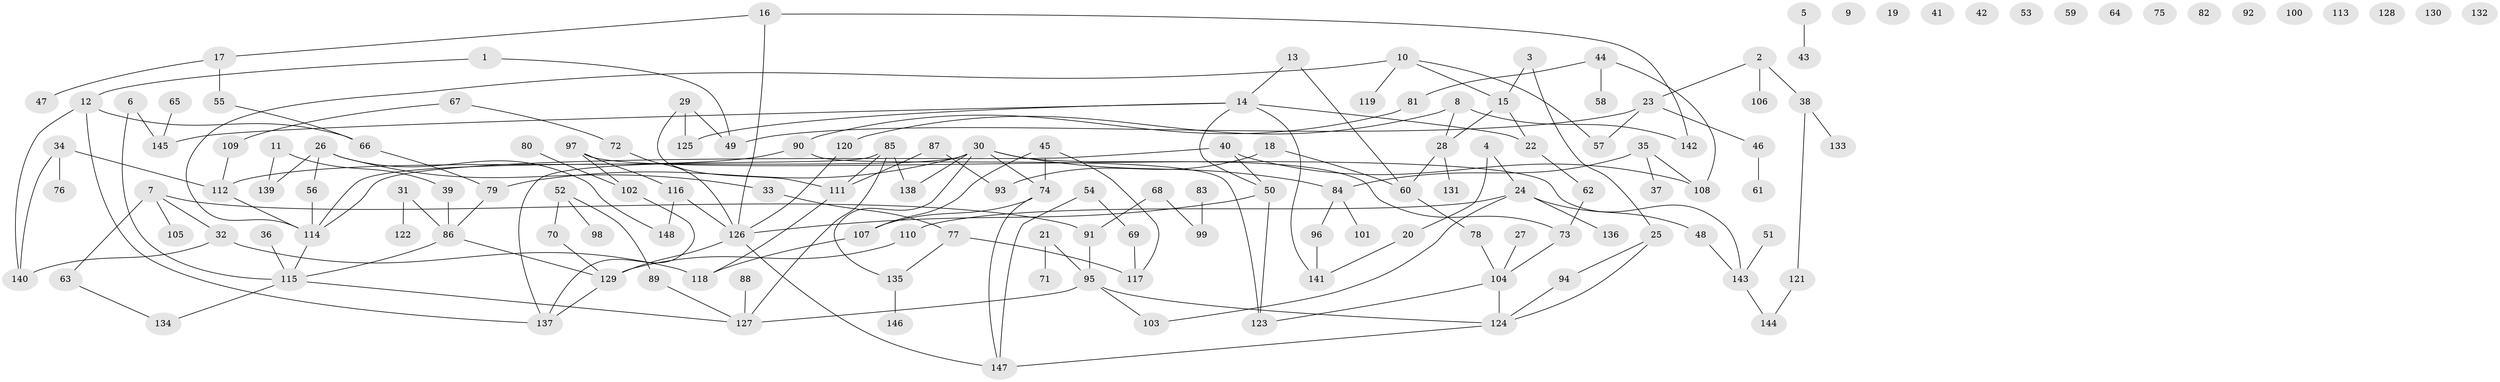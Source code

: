 // Generated by graph-tools (version 1.1) at 2025/49/03/09/25 03:49:03]
// undirected, 148 vertices, 176 edges
graph export_dot {
graph [start="1"]
  node [color=gray90,style=filled];
  1;
  2;
  3;
  4;
  5;
  6;
  7;
  8;
  9;
  10;
  11;
  12;
  13;
  14;
  15;
  16;
  17;
  18;
  19;
  20;
  21;
  22;
  23;
  24;
  25;
  26;
  27;
  28;
  29;
  30;
  31;
  32;
  33;
  34;
  35;
  36;
  37;
  38;
  39;
  40;
  41;
  42;
  43;
  44;
  45;
  46;
  47;
  48;
  49;
  50;
  51;
  52;
  53;
  54;
  55;
  56;
  57;
  58;
  59;
  60;
  61;
  62;
  63;
  64;
  65;
  66;
  67;
  68;
  69;
  70;
  71;
  72;
  73;
  74;
  75;
  76;
  77;
  78;
  79;
  80;
  81;
  82;
  83;
  84;
  85;
  86;
  87;
  88;
  89;
  90;
  91;
  92;
  93;
  94;
  95;
  96;
  97;
  98;
  99;
  100;
  101;
  102;
  103;
  104;
  105;
  106;
  107;
  108;
  109;
  110;
  111;
  112;
  113;
  114;
  115;
  116;
  117;
  118;
  119;
  120;
  121;
  122;
  123;
  124;
  125;
  126;
  127;
  128;
  129;
  130;
  131;
  132;
  133;
  134;
  135;
  136;
  137;
  138;
  139;
  140;
  141;
  142;
  143;
  144;
  145;
  146;
  147;
  148;
  1 -- 12;
  1 -- 49;
  2 -- 23;
  2 -- 38;
  2 -- 106;
  3 -- 15;
  3 -- 25;
  4 -- 20;
  4 -- 24;
  5 -- 43;
  6 -- 115;
  6 -- 145;
  7 -- 32;
  7 -- 63;
  7 -- 91;
  7 -- 105;
  8 -- 28;
  8 -- 120;
  8 -- 142;
  10 -- 15;
  10 -- 57;
  10 -- 114;
  10 -- 119;
  11 -- 39;
  11 -- 139;
  12 -- 66;
  12 -- 137;
  12 -- 140;
  13 -- 14;
  13 -- 60;
  14 -- 22;
  14 -- 50;
  14 -- 125;
  14 -- 141;
  14 -- 145;
  15 -- 22;
  15 -- 28;
  16 -- 17;
  16 -- 126;
  16 -- 142;
  17 -- 47;
  17 -- 55;
  18 -- 60;
  18 -- 93;
  20 -- 141;
  21 -- 71;
  21 -- 95;
  22 -- 62;
  23 -- 46;
  23 -- 49;
  23 -- 57;
  24 -- 48;
  24 -- 103;
  24 -- 110;
  24 -- 136;
  25 -- 94;
  25 -- 124;
  26 -- 33;
  26 -- 56;
  26 -- 139;
  26 -- 148;
  27 -- 104;
  28 -- 60;
  28 -- 131;
  29 -- 49;
  29 -- 111;
  29 -- 125;
  30 -- 73;
  30 -- 74;
  30 -- 79;
  30 -- 84;
  30 -- 114;
  30 -- 135;
  30 -- 138;
  31 -- 86;
  31 -- 122;
  32 -- 118;
  32 -- 140;
  33 -- 77;
  34 -- 76;
  34 -- 112;
  34 -- 140;
  35 -- 37;
  35 -- 84;
  35 -- 108;
  36 -- 115;
  38 -- 121;
  38 -- 133;
  39 -- 86;
  40 -- 50;
  40 -- 108;
  40 -- 114;
  44 -- 58;
  44 -- 81;
  44 -- 108;
  45 -- 74;
  45 -- 107;
  45 -- 117;
  46 -- 61;
  48 -- 143;
  50 -- 123;
  50 -- 126;
  51 -- 143;
  52 -- 70;
  52 -- 89;
  52 -- 98;
  54 -- 69;
  54 -- 147;
  55 -- 66;
  56 -- 114;
  60 -- 78;
  62 -- 73;
  63 -- 134;
  65 -- 145;
  66 -- 79;
  67 -- 72;
  67 -- 109;
  68 -- 91;
  68 -- 99;
  69 -- 117;
  70 -- 129;
  72 -- 126;
  73 -- 104;
  74 -- 107;
  74 -- 147;
  77 -- 117;
  77 -- 135;
  78 -- 104;
  79 -- 86;
  80 -- 102;
  81 -- 90;
  83 -- 99;
  84 -- 96;
  84 -- 101;
  85 -- 111;
  85 -- 127;
  85 -- 137;
  85 -- 138;
  86 -- 115;
  86 -- 129;
  87 -- 93;
  87 -- 111;
  88 -- 127;
  89 -- 127;
  90 -- 112;
  90 -- 123;
  91 -- 95;
  94 -- 124;
  95 -- 103;
  95 -- 124;
  95 -- 127;
  96 -- 141;
  97 -- 102;
  97 -- 116;
  97 -- 143;
  102 -- 137;
  104 -- 123;
  104 -- 124;
  107 -- 118;
  109 -- 112;
  110 -- 129;
  111 -- 118;
  112 -- 114;
  114 -- 115;
  115 -- 127;
  115 -- 134;
  116 -- 126;
  116 -- 148;
  120 -- 126;
  121 -- 144;
  124 -- 147;
  126 -- 129;
  126 -- 147;
  129 -- 137;
  135 -- 146;
  143 -- 144;
}
